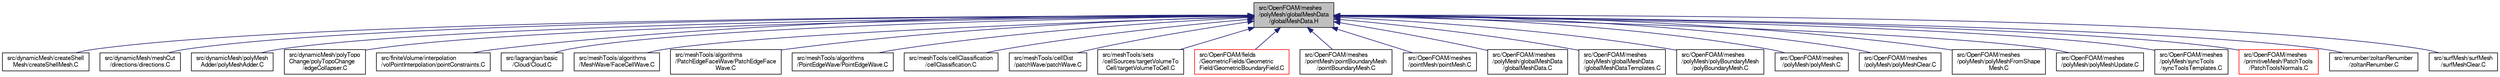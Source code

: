 digraph "src/OpenFOAM/meshes/polyMesh/globalMeshData/globalMeshData.H"
{
  bgcolor="transparent";
  edge [fontname="FreeSans",fontsize="10",labelfontname="FreeSans",labelfontsize="10"];
  node [fontname="FreeSans",fontsize="10",shape=record];
  Node232 [label="src/OpenFOAM/meshes\l/polyMesh/globalMeshData\l/globalMeshData.H",height=0.2,width=0.4,color="black", fillcolor="grey75", style="filled", fontcolor="black"];
  Node232 -> Node233 [dir="back",color="midnightblue",fontsize="10",style="solid",fontname="FreeSans"];
  Node233 [label="src/dynamicMesh/createShell\lMesh/createShellMesh.C",height=0.2,width=0.4,color="black",URL="$a00395.html"];
  Node232 -> Node234 [dir="back",color="midnightblue",fontsize="10",style="solid",fontname="FreeSans"];
  Node234 [label="src/dynamicMesh/meshCut\l/directions/directions.C",height=0.2,width=0.4,color="black",URL="$a00488.html"];
  Node232 -> Node235 [dir="back",color="midnightblue",fontsize="10",style="solid",fontname="FreeSans"];
  Node235 [label="src/dynamicMesh/polyMesh\lAdder/polyMeshAdder.C",height=0.2,width=0.4,color="black",URL="$a00650.html"];
  Node232 -> Node236 [dir="back",color="midnightblue",fontsize="10",style="solid",fontname="FreeSans"];
  Node236 [label="src/dynamicMesh/polyTopo\lChange/polyTopoChange\l/edgeCollapser.C",height=0.2,width=0.4,color="black",URL="$a00716.html"];
  Node232 -> Node237 [dir="back",color="midnightblue",fontsize="10",style="solid",fontname="FreeSans"];
  Node237 [label="src/finiteVolume/interpolation\l/volPointInterpolation/pointConstraints.C",height=0.2,width=0.4,color="black",URL="$a04325.html"];
  Node232 -> Node238 [dir="back",color="midnightblue",fontsize="10",style="solid",fontname="FreeSans"];
  Node238 [label="src/lagrangian/basic\l/Cloud/Cloud.C",height=0.2,width=0.4,color="black",URL="$a04844.html"];
  Node232 -> Node239 [dir="back",color="midnightblue",fontsize="10",style="solid",fontname="FreeSans"];
  Node239 [label="src/meshTools/algorithms\l/MeshWave/FaceCellWave.C",height=0.2,width=0.4,color="black",URL="$a07160.html"];
  Node232 -> Node240 [dir="back",color="midnightblue",fontsize="10",style="solid",fontname="FreeSans"];
  Node240 [label="src/meshTools/algorithms\l/PatchEdgeFaceWave/PatchEdgeFace\lWave.C",height=0.2,width=0.4,color="black",URL="$a07205.html"];
  Node232 -> Node241 [dir="back",color="midnightblue",fontsize="10",style="solid",fontname="FreeSans"];
  Node241 [label="src/meshTools/algorithms\l/PointEdgeWave/PointEdgeWave.C",height=0.2,width=0.4,color="black",URL="$a07229.html"];
  Node232 -> Node242 [dir="back",color="midnightblue",fontsize="10",style="solid",fontname="FreeSans"];
  Node242 [label="src/meshTools/cellClassification\l/cellClassification.C",height=0.2,width=0.4,color="black",URL="$a07412.html"];
  Node232 -> Node243 [dir="back",color="midnightblue",fontsize="10",style="solid",fontname="FreeSans"];
  Node243 [label="src/meshTools/cellDist\l/patchWave/patchWave.C",height=0.2,width=0.4,color="black",URL="$a07442.html"];
  Node232 -> Node244 [dir="back",color="midnightblue",fontsize="10",style="solid",fontname="FreeSans"];
  Node244 [label="src/meshTools/sets\l/cellSources/targetVolumeTo\lCell/targetVolumeToCell.C",height=0.2,width=0.4,color="black",URL="$a07952.html"];
  Node232 -> Node245 [dir="back",color="midnightblue",fontsize="10",style="solid",fontname="FreeSans"];
  Node245 [label="src/OpenFOAM/fields\l/GeometricFields/Geometric\lField/GeometricBoundaryField.C",height=0.2,width=0.4,color="red",URL="$a09803.html"];
  Node232 -> Node247 [dir="back",color="midnightblue",fontsize="10",style="solid",fontname="FreeSans"];
  Node247 [label="src/OpenFOAM/meshes\l/pointMesh/pointBoundaryMesh\l/pointBoundaryMesh.C",height=0.2,width=0.4,color="black",URL="$a11390.html"];
  Node232 -> Node248 [dir="back",color="midnightblue",fontsize="10",style="solid",fontname="FreeSans"];
  Node248 [label="src/OpenFOAM/meshes\l/pointMesh/pointMesh.C",height=0.2,width=0.4,color="black",URL="$a11396.html"];
  Node232 -> Node249 [dir="back",color="midnightblue",fontsize="10",style="solid",fontname="FreeSans"];
  Node249 [label="src/OpenFOAM/meshes\l/polyMesh/globalMeshData\l/globalMeshData.C",height=0.2,width=0.4,color="black",URL="$a11531.html"];
  Node232 -> Node250 [dir="back",color="midnightblue",fontsize="10",style="solid",fontname="FreeSans"];
  Node250 [label="src/OpenFOAM/meshes\l/polyMesh/globalMeshData\l/globalMeshDataTemplates.C",height=0.2,width=0.4,color="black",URL="$a11537.html"];
  Node232 -> Node251 [dir="back",color="midnightblue",fontsize="10",style="solid",fontname="FreeSans"];
  Node251 [label="src/OpenFOAM/meshes\l/polyMesh/polyBoundaryMesh\l/polyBoundaryMesh.C",height=0.2,width=0.4,color="black",URL="$a11612.html"];
  Node232 -> Node252 [dir="back",color="midnightblue",fontsize="10",style="solid",fontname="FreeSans"];
  Node252 [label="src/OpenFOAM/meshes\l/polyMesh/polyMesh.C",height=0.2,width=0.4,color="black",URL="$a11627.html"];
  Node232 -> Node253 [dir="back",color="midnightblue",fontsize="10",style="solid",fontname="FreeSans"];
  Node253 [label="src/OpenFOAM/meshes\l/polyMesh/polyMeshClear.C",height=0.2,width=0.4,color="black",URL="$a11642.html"];
  Node232 -> Node254 [dir="back",color="midnightblue",fontsize="10",style="solid",fontname="FreeSans"];
  Node254 [label="src/OpenFOAM/meshes\l/polyMesh/polyMeshFromShape\lMesh.C",height=0.2,width=0.4,color="black",URL="$a11645.html",tooltip="Create polyMesh from cell and patch shapes. "];
  Node232 -> Node255 [dir="back",color="midnightblue",fontsize="10",style="solid",fontname="FreeSans"];
  Node255 [label="src/OpenFOAM/meshes\l/polyMesh/polyMeshUpdate.C",height=0.2,width=0.4,color="black",URL="$a11669.html",tooltip="Update the polyMesh corresponding to the given map. "];
  Node232 -> Node256 [dir="back",color="midnightblue",fontsize="10",style="solid",fontname="FreeSans"];
  Node256 [label="src/OpenFOAM/meshes\l/polyMesh/syncTools\l/syncToolsTemplates.C",height=0.2,width=0.4,color="black",URL="$a11771.html"];
  Node232 -> Node257 [dir="back",color="midnightblue",fontsize="10",style="solid",fontname="FreeSans"];
  Node257 [label="src/OpenFOAM/meshes\l/primitiveMesh/PatchTools\l/PatchToolsNormals.C",height=0.2,width=0.4,color="red",URL="$a11867.html"];
  Node232 -> Node259 [dir="back",color="midnightblue",fontsize="10",style="solid",fontname="FreeSans"];
  Node259 [label="src/renumber/zoltanRenumber\l/zoltanRenumber.C",height=0.2,width=0.4,color="black",URL="$a14489.html"];
  Node232 -> Node260 [dir="back",color="midnightblue",fontsize="10",style="solid",fontname="FreeSans"];
  Node260 [label="src/surfMesh/surfMesh\l/surfMeshClear.C",height=0.2,width=0.4,color="black",URL="$a15314.html"];
}
